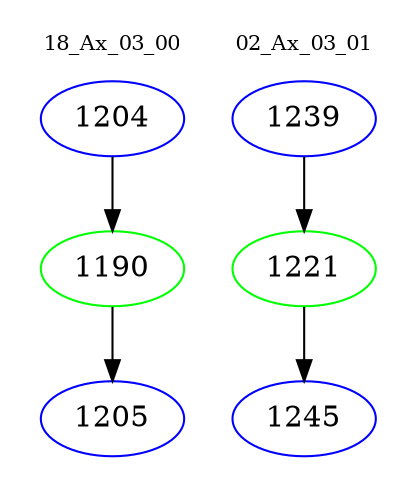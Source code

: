 digraph{
subgraph cluster_0 {
color = white
label = "18_Ax_03_00";
fontsize=10;
T0_1204 [label="1204", color="blue"]
T0_1204 -> T0_1190 [color="black"]
T0_1190 [label="1190", color="green"]
T0_1190 -> T0_1205 [color="black"]
T0_1205 [label="1205", color="blue"]
}
subgraph cluster_1 {
color = white
label = "02_Ax_03_01";
fontsize=10;
T1_1239 [label="1239", color="blue"]
T1_1239 -> T1_1221 [color="black"]
T1_1221 [label="1221", color="green"]
T1_1221 -> T1_1245 [color="black"]
T1_1245 [label="1245", color="blue"]
}
}
